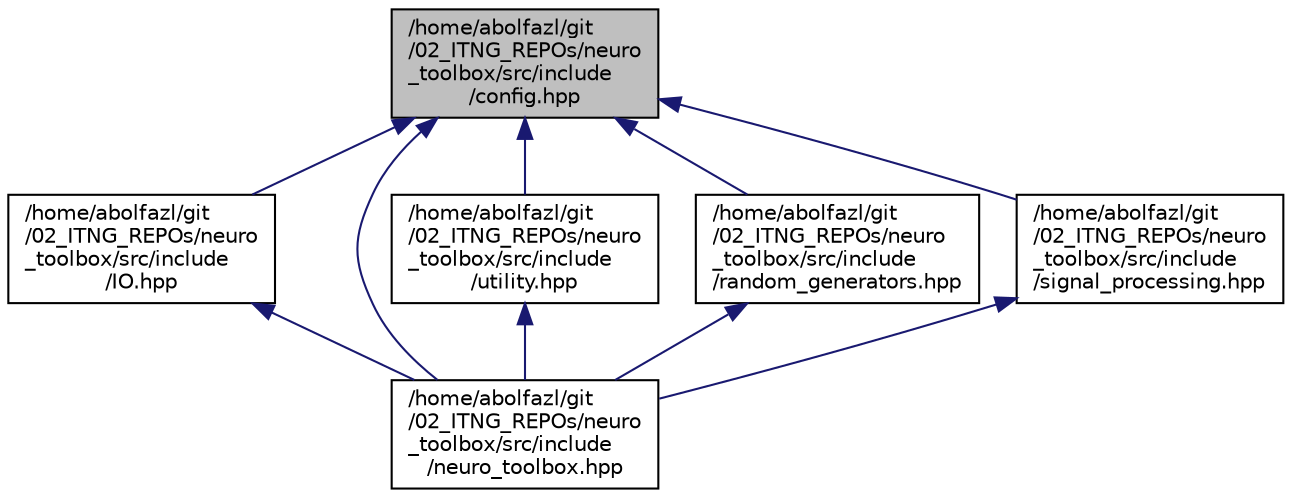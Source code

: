 digraph "/home/abolfazl/git/02_ITNG_REPOs/neuro_toolbox/src/include/config.hpp"
{
  edge [fontname="Helvetica",fontsize="10",labelfontname="Helvetica",labelfontsize="10"];
  node [fontname="Helvetica",fontsize="10",shape=record];
  Node13 [label="/home/abolfazl/git\l/02_ITNG_REPOs/neuro\l_toolbox/src/include\l/config.hpp",height=0.2,width=0.4,color="black", fillcolor="grey75", style="filled", fontcolor="black"];
  Node13 -> Node14 [dir="back",color="midnightblue",fontsize="10",style="solid",fontname="Helvetica"];
  Node14 [label="/home/abolfazl/git\l/02_ITNG_REPOs/neuro\l_toolbox/src/include\l/IO.hpp",height=0.2,width=0.4,color="black", fillcolor="white", style="filled",URL="$IO_8hpp.html"];
  Node14 -> Node15 [dir="back",color="midnightblue",fontsize="10",style="solid",fontname="Helvetica"];
  Node15 [label="/home/abolfazl/git\l/02_ITNG_REPOs/neuro\l_toolbox/src/include\l/neuro_toolbox.hpp",height=0.2,width=0.4,color="black", fillcolor="white", style="filled",URL="$neuro__toolbox_8hpp.html"];
  Node13 -> Node15 [dir="back",color="midnightblue",fontsize="10",style="solid",fontname="Helvetica"];
  Node13 -> Node16 [dir="back",color="midnightblue",fontsize="10",style="solid",fontname="Helvetica"];
  Node16 [label="/home/abolfazl/git\l/02_ITNG_REPOs/neuro\l_toolbox/src/include\l/utility.hpp",height=0.2,width=0.4,color="black", fillcolor="white", style="filled",URL="$utility_8hpp.html"];
  Node16 -> Node15 [dir="back",color="midnightblue",fontsize="10",style="solid",fontname="Helvetica"];
  Node13 -> Node17 [dir="back",color="midnightblue",fontsize="10",style="solid",fontname="Helvetica"];
  Node17 [label="/home/abolfazl/git\l/02_ITNG_REPOs/neuro\l_toolbox/src/include\l/random_generators.hpp",height=0.2,width=0.4,color="black", fillcolor="white", style="filled",URL="$random__generators_8hpp.html"];
  Node17 -> Node15 [dir="back",color="midnightblue",fontsize="10",style="solid",fontname="Helvetica"];
  Node13 -> Node18 [dir="back",color="midnightblue",fontsize="10",style="solid",fontname="Helvetica"];
  Node18 [label="/home/abolfazl/git\l/02_ITNG_REPOs/neuro\l_toolbox/src/include\l/signal_processing.hpp",height=0.2,width=0.4,color="black", fillcolor="white", style="filled",URL="$signal__processing_8hpp.html"];
  Node18 -> Node15 [dir="back",color="midnightblue",fontsize="10",style="solid",fontname="Helvetica"];
}
